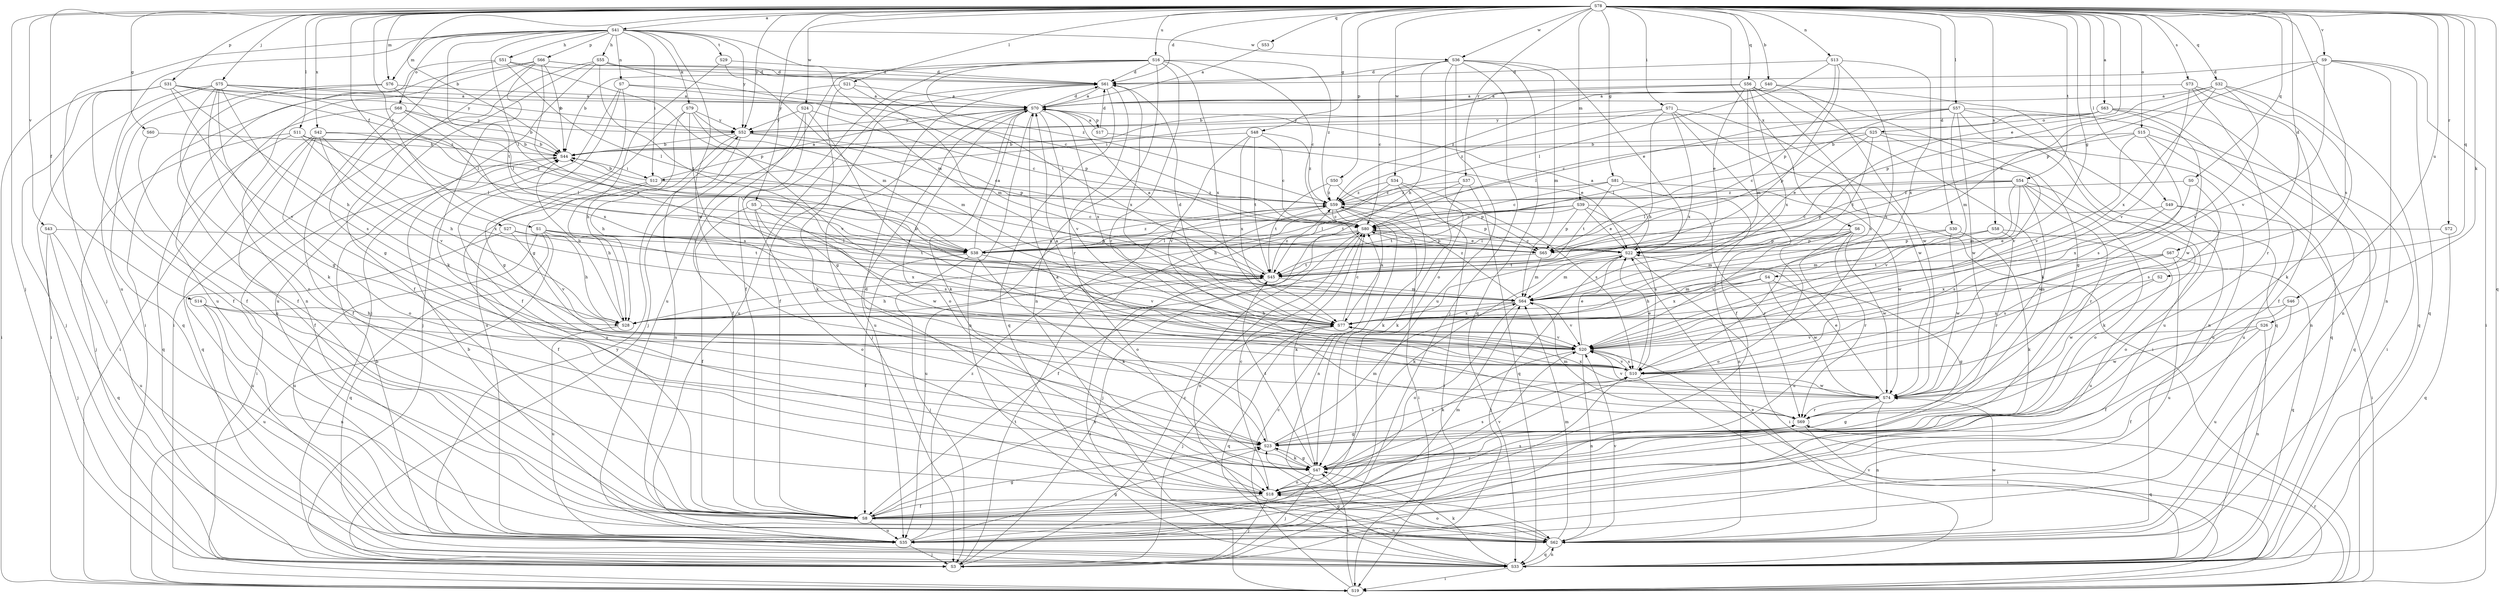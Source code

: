 strict digraph  {
S78;
S41;
S63;
S70;
S40;
S44;
S80;
S67;
S30;
S61;
S22;
S14;
S27;
S8;
S60;
S48;
S4;
S81;
S23;
S51;
S55;
S28;
S71;
S12;
S19;
S75;
S3;
S26;
S79;
S47;
S49;
S21;
S11;
S57;
S38;
S39;
S76;
S64;
S13;
S7;
S62;
S15;
S68;
S25;
S18;
S50;
S31;
S66;
S17;
S65;
S0;
S32;
S53;
S2;
S56;
S33;
S37;
S72;
S69;
S73;
S58;
S10;
S1;
S54;
S29;
S45;
S46;
S16;
S35;
S9;
S43;
S20;
S24;
S34;
S36;
S74;
S6;
S42;
S77;
S5;
S52;
S59;
S78 -> S41  [label=a];
S78 -> S63  [label=a];
S78 -> S40  [label=b];
S78 -> S44  [label=b];
S78 -> S67  [label=d];
S78 -> S30  [label=d];
S78 -> S61  [label=d];
S78 -> S22  [label=e];
S78 -> S14  [label=f];
S78 -> S27  [label=f];
S78 -> S60  [label=g];
S78 -> S48  [label=g];
S78 -> S4  [label=g];
S78 -> S81  [label=g];
S78 -> S71  [label=i];
S78 -> S75  [label=j];
S78 -> S3  [label=j];
S78 -> S26  [label=k];
S78 -> S49  [label=l];
S78 -> S21  [label=l];
S78 -> S11  [label=l];
S78 -> S57  [label=l];
S78 -> S39  [label=m];
S78 -> S76  [label=m];
S78 -> S13  [label=n];
S78 -> S15  [label=o];
S78 -> S50  [label=p];
S78 -> S31  [label=p];
S78 -> S0  [label=q];
S78 -> S32  [label=q];
S78 -> S53  [label=q];
S78 -> S2  [label=q];
S78 -> S56  [label=q];
S78 -> S33  [label=q];
S78 -> S37  [label=r];
S78 -> S72  [label=r];
S78 -> S73  [label=s];
S78 -> S58  [label=s];
S78 -> S10  [label=s];
S78 -> S1  [label=t];
S78 -> S54  [label=t];
S78 -> S46  [label=u];
S78 -> S16  [label=u];
S78 -> S9  [label=v];
S78 -> S43  [label=v];
S78 -> S24  [label=w];
S78 -> S34  [label=w];
S78 -> S36  [label=w];
S78 -> S6  [label=x];
S78 -> S42  [label=x];
S78 -> S5  [label=y];
S78 -> S52  [label=y];
S41 -> S51  [label=h];
S41 -> S55  [label=h];
S41 -> S12  [label=i];
S41 -> S3  [label=j];
S41 -> S79  [label=k];
S41 -> S38  [label=l];
S41 -> S76  [label=m];
S41 -> S64  [label=m];
S41 -> S7  [label=n];
S41 -> S68  [label=o];
S41 -> S66  [label=p];
S41 -> S29  [label=t];
S41 -> S45  [label=t];
S41 -> S35  [label=u];
S41 -> S36  [label=w];
S41 -> S74  [label=w];
S41 -> S52  [label=y];
S63 -> S80  [label=c];
S63 -> S12  [label=i];
S63 -> S62  [label=n];
S63 -> S25  [label=o];
S63 -> S33  [label=q];
S63 -> S74  [label=w];
S70 -> S61  [label=d];
S70 -> S3  [label=j];
S70 -> S47  [label=k];
S70 -> S62  [label=n];
S70 -> S18  [label=o];
S70 -> S17  [label=p];
S70 -> S35  [label=u];
S70 -> S20  [label=v];
S70 -> S77  [label=x];
S70 -> S52  [label=y];
S40 -> S70  [label=a];
S40 -> S33  [label=q];
S40 -> S74  [label=w];
S40 -> S59  [label=z];
S44 -> S12  [label=i];
S44 -> S19  [label=i];
S80 -> S22  [label=e];
S80 -> S8  [label=f];
S80 -> S3  [label=j];
S80 -> S47  [label=k];
S80 -> S38  [label=l];
S80 -> S62  [label=n];
S80 -> S65  [label=p];
S67 -> S33  [label=q];
S67 -> S10  [label=s];
S67 -> S45  [label=t];
S67 -> S35  [label=u];
S67 -> S77  [label=x];
S30 -> S47  [label=k];
S30 -> S64  [label=m];
S30 -> S65  [label=p];
S30 -> S74  [label=w];
S61 -> S70  [label=a];
S61 -> S8  [label=f];
S61 -> S33  [label=q];
S61 -> S69  [label=r];
S61 -> S35  [label=u];
S61 -> S77  [label=x];
S22 -> S70  [label=a];
S22 -> S80  [label=c];
S22 -> S19  [label=i];
S22 -> S3  [label=j];
S22 -> S47  [label=k];
S22 -> S64  [label=m];
S22 -> S45  [label=t];
S14 -> S28  [label=h];
S14 -> S62  [label=n];
S14 -> S10  [label=s];
S14 -> S35  [label=u];
S27 -> S38  [label=l];
S27 -> S45  [label=t];
S27 -> S35  [label=u];
S27 -> S20  [label=v];
S8 -> S23  [label=g];
S8 -> S64  [label=m];
S8 -> S62  [label=n];
S8 -> S10  [label=s];
S8 -> S35  [label=u];
S8 -> S77  [label=x];
S60 -> S44  [label=b];
S60 -> S18  [label=o];
S48 -> S44  [label=b];
S48 -> S80  [label=c];
S48 -> S45  [label=t];
S48 -> S20  [label=v];
S48 -> S77  [label=x];
S48 -> S59  [label=z];
S4 -> S23  [label=g];
S4 -> S28  [label=h];
S4 -> S64  [label=m];
S4 -> S74  [label=w];
S4 -> S77  [label=x];
S81 -> S80  [label=c];
S81 -> S62  [label=n];
S81 -> S45  [label=t];
S81 -> S74  [label=w];
S81 -> S59  [label=z];
S23 -> S70  [label=a];
S23 -> S47  [label=k];
S23 -> S64  [label=m];
S23 -> S10  [label=s];
S51 -> S61  [label=d];
S51 -> S23  [label=g];
S51 -> S38  [label=l];
S51 -> S65  [label=p];
S51 -> S35  [label=u];
S55 -> S80  [label=c];
S55 -> S61  [label=d];
S55 -> S19  [label=i];
S55 -> S3  [label=j];
S55 -> S45  [label=t];
S55 -> S35  [label=u];
S28 -> S44  [label=b];
S28 -> S35  [label=u];
S71 -> S8  [label=f];
S71 -> S28  [label=h];
S71 -> S19  [label=i];
S71 -> S74  [label=w];
S71 -> S77  [label=x];
S71 -> S52  [label=y];
S71 -> S59  [label=z];
S12 -> S70  [label=a];
S12 -> S44  [label=b];
S12 -> S8  [label=f];
S12 -> S28  [label=h];
S12 -> S59  [label=z];
S19 -> S80  [label=c];
S19 -> S47  [label=k];
S19 -> S69  [label=r];
S19 -> S20  [label=v];
S75 -> S70  [label=a];
S75 -> S8  [label=f];
S75 -> S23  [label=g];
S75 -> S19  [label=i];
S75 -> S47  [label=k];
S75 -> S38  [label=l];
S75 -> S18  [label=o];
S75 -> S10  [label=s];
S75 -> S52  [label=y];
S3 -> S80  [label=c];
S3 -> S45  [label=t];
S26 -> S8  [label=f];
S26 -> S62  [label=n];
S26 -> S20  [label=v];
S26 -> S74  [label=w];
S79 -> S28  [label=h];
S79 -> S64  [label=m];
S79 -> S10  [label=s];
S79 -> S35  [label=u];
S79 -> S20  [label=v];
S79 -> S52  [label=y];
S47 -> S23  [label=g];
S47 -> S3  [label=j];
S47 -> S18  [label=o];
S47 -> S10  [label=s];
S47 -> S45  [label=t];
S49 -> S80  [label=c];
S49 -> S19  [label=i];
S49 -> S18  [label=o];
S49 -> S10  [label=s];
S21 -> S70  [label=a];
S21 -> S23  [label=g];
S21 -> S3  [label=j];
S21 -> S64  [label=m];
S11 -> S44  [label=b];
S11 -> S28  [label=h];
S11 -> S3  [label=j];
S11 -> S38  [label=l];
S11 -> S33  [label=q];
S11 -> S59  [label=z];
S57 -> S19  [label=i];
S57 -> S38  [label=l];
S57 -> S64  [label=m];
S57 -> S62  [label=n];
S57 -> S65  [label=p];
S57 -> S35  [label=u];
S57 -> S74  [label=w];
S57 -> S52  [label=y];
S38 -> S70  [label=a];
S38 -> S8  [label=f];
S38 -> S3  [label=j];
S38 -> S47  [label=k];
S38 -> S20  [label=v];
S38 -> S59  [label=z];
S39 -> S80  [label=c];
S39 -> S22  [label=e];
S39 -> S38  [label=l];
S39 -> S65  [label=p];
S39 -> S69  [label=r];
S39 -> S10  [label=s];
S39 -> S45  [label=t];
S76 -> S70  [label=a];
S76 -> S8  [label=f];
S76 -> S38  [label=l];
S76 -> S33  [label=q];
S64 -> S44  [label=b];
S64 -> S28  [label=h];
S64 -> S18  [label=o];
S64 -> S20  [label=v];
S64 -> S77  [label=x];
S64 -> S59  [label=z];
S13 -> S61  [label=d];
S13 -> S38  [label=l];
S13 -> S65  [label=p];
S13 -> S10  [label=s];
S13 -> S45  [label=t];
S13 -> S77  [label=x];
S7 -> S70  [label=a];
S7 -> S8  [label=f];
S7 -> S23  [label=g];
S7 -> S3  [label=j];
S7 -> S65  [label=p];
S62 -> S44  [label=b];
S62 -> S64  [label=m];
S62 -> S18  [label=o];
S62 -> S33  [label=q];
S62 -> S20  [label=v];
S62 -> S74  [label=w];
S15 -> S44  [label=b];
S15 -> S80  [label=c];
S15 -> S33  [label=q];
S15 -> S10  [label=s];
S15 -> S35  [label=u];
S15 -> S20  [label=v];
S68 -> S44  [label=b];
S68 -> S8  [label=f];
S68 -> S19  [label=i];
S68 -> S77  [label=x];
S68 -> S52  [label=y];
S25 -> S44  [label=b];
S25 -> S22  [label=e];
S25 -> S38  [label=l];
S25 -> S45  [label=t];
S25 -> S35  [label=u];
S25 -> S20  [label=v];
S18 -> S80  [label=c];
S18 -> S61  [label=d];
S18 -> S8  [label=f];
S18 -> S3  [label=j];
S18 -> S69  [label=r];
S18 -> S20  [label=v];
S50 -> S65  [label=p];
S50 -> S45  [label=t];
S50 -> S59  [label=z];
S31 -> S70  [label=a];
S31 -> S8  [label=f];
S31 -> S28  [label=h];
S31 -> S19  [label=i];
S31 -> S3  [label=j];
S31 -> S20  [label=v];
S31 -> S52  [label=y];
S31 -> S59  [label=z];
S66 -> S44  [label=b];
S66 -> S61  [label=d];
S66 -> S8  [label=f];
S66 -> S19  [label=i];
S66 -> S47  [label=k];
S66 -> S62  [label=n];
S66 -> S77  [label=x];
S66 -> S59  [label=z];
S17 -> S70  [label=a];
S17 -> S61  [label=d];
S17 -> S22  [label=e];
S65 -> S80  [label=c];
S65 -> S64  [label=m];
S65 -> S45  [label=t];
S0 -> S10  [label=s];
S0 -> S77  [label=x];
S0 -> S59  [label=z];
S32 -> S70  [label=a];
S32 -> S22  [label=e];
S32 -> S47  [label=k];
S32 -> S65  [label=p];
S32 -> S33  [label=q];
S32 -> S20  [label=v];
S32 -> S77  [label=x];
S53 -> S70  [label=a];
S2 -> S64  [label=m];
S2 -> S74  [label=w];
S56 -> S70  [label=a];
S56 -> S44  [label=b];
S56 -> S22  [label=e];
S56 -> S23  [label=g];
S56 -> S47  [label=k];
S56 -> S64  [label=m];
S56 -> S10  [label=s];
S56 -> S77  [label=x];
S33 -> S44  [label=b];
S33 -> S22  [label=e];
S33 -> S23  [label=g];
S33 -> S19  [label=i];
S33 -> S47  [label=k];
S33 -> S62  [label=n];
S33 -> S52  [label=y];
S37 -> S47  [label=k];
S37 -> S33  [label=q];
S37 -> S45  [label=t];
S37 -> S59  [label=z];
S72 -> S22  [label=e];
S72 -> S33  [label=q];
S69 -> S23  [label=g];
S69 -> S64  [label=m];
S69 -> S33  [label=q];
S73 -> S70  [label=a];
S73 -> S8  [label=f];
S73 -> S62  [label=n];
S73 -> S69  [label=r];
S73 -> S20  [label=v];
S58 -> S64  [label=m];
S58 -> S65  [label=p];
S58 -> S69  [label=r];
S58 -> S35  [label=u];
S10 -> S70  [label=a];
S10 -> S22  [label=e];
S10 -> S19  [label=i];
S10 -> S20  [label=v];
S10 -> S74  [label=w];
S1 -> S28  [label=h];
S1 -> S19  [label=i];
S1 -> S38  [label=l];
S1 -> S65  [label=p];
S1 -> S33  [label=q];
S1 -> S45  [label=t];
S1 -> S35  [label=u];
S1 -> S77  [label=x];
S54 -> S47  [label=k];
S54 -> S38  [label=l];
S54 -> S64  [label=m];
S54 -> S18  [label=o];
S54 -> S65  [label=p];
S54 -> S69  [label=r];
S54 -> S20  [label=v];
S54 -> S74  [label=w];
S54 -> S59  [label=z];
S29 -> S61  [label=d];
S29 -> S23  [label=g];
S29 -> S64  [label=m];
S45 -> S70  [label=a];
S45 -> S28  [label=h];
S45 -> S19  [label=i];
S45 -> S64  [label=m];
S45 -> S59  [label=z];
S46 -> S8  [label=f];
S46 -> S35  [label=u];
S46 -> S77  [label=x];
S16 -> S44  [label=b];
S16 -> S80  [label=c];
S16 -> S61  [label=d];
S16 -> S8  [label=f];
S16 -> S62  [label=n];
S16 -> S69  [label=r];
S16 -> S45  [label=t];
S16 -> S35  [label=u];
S16 -> S77  [label=x];
S16 -> S59  [label=z];
S35 -> S23  [label=g];
S35 -> S3  [label=j];
S35 -> S59  [label=z];
S9 -> S61  [label=d];
S9 -> S19  [label=i];
S9 -> S62  [label=n];
S9 -> S65  [label=p];
S9 -> S33  [label=q];
S9 -> S20  [label=v];
S43 -> S22  [label=e];
S43 -> S3  [label=j];
S43 -> S33  [label=q];
S43 -> S35  [label=u];
S20 -> S22  [label=e];
S20 -> S47  [label=k];
S20 -> S62  [label=n];
S20 -> S10  [label=s];
S24 -> S80  [label=c];
S24 -> S8  [label=f];
S24 -> S47  [label=k];
S24 -> S10  [label=s];
S24 -> S52  [label=y];
S34 -> S28  [label=h];
S34 -> S19  [label=i];
S34 -> S47  [label=k];
S34 -> S10  [label=s];
S34 -> S59  [label=z];
S36 -> S80  [label=c];
S36 -> S61  [label=d];
S36 -> S22  [label=e];
S36 -> S28  [label=h];
S36 -> S3  [label=j];
S36 -> S64  [label=m];
S36 -> S18  [label=o];
S36 -> S33  [label=q];
S36 -> S35  [label=u];
S74 -> S22  [label=e];
S74 -> S23  [label=g];
S74 -> S62  [label=n];
S74 -> S69  [label=r];
S74 -> S20  [label=v];
S74 -> S77  [label=x];
S6 -> S38  [label=l];
S6 -> S18  [label=o];
S6 -> S65  [label=p];
S6 -> S69  [label=r];
S6 -> S35  [label=u];
S6 -> S20  [label=v];
S6 -> S74  [label=w];
S42 -> S44  [label=b];
S42 -> S8  [label=f];
S42 -> S38  [label=l];
S42 -> S18  [label=o];
S42 -> S33  [label=q];
S42 -> S20  [label=v];
S42 -> S77  [label=x];
S77 -> S80  [label=c];
S77 -> S61  [label=d];
S77 -> S3  [label=j];
S77 -> S33  [label=q];
S77 -> S20  [label=v];
S5 -> S80  [label=c];
S5 -> S8  [label=f];
S5 -> S18  [label=o];
S5 -> S10  [label=s];
S5 -> S74  [label=w];
S52 -> S44  [label=b];
S52 -> S80  [label=c];
S52 -> S28  [label=h];
S52 -> S62  [label=n];
S52 -> S65  [label=p];
S59 -> S80  [label=c];
S59 -> S19  [label=i];
S59 -> S62  [label=n];
S59 -> S18  [label=o];
S59 -> S65  [label=p];
S59 -> S35  [label=u];
S59 -> S77  [label=x];
}
